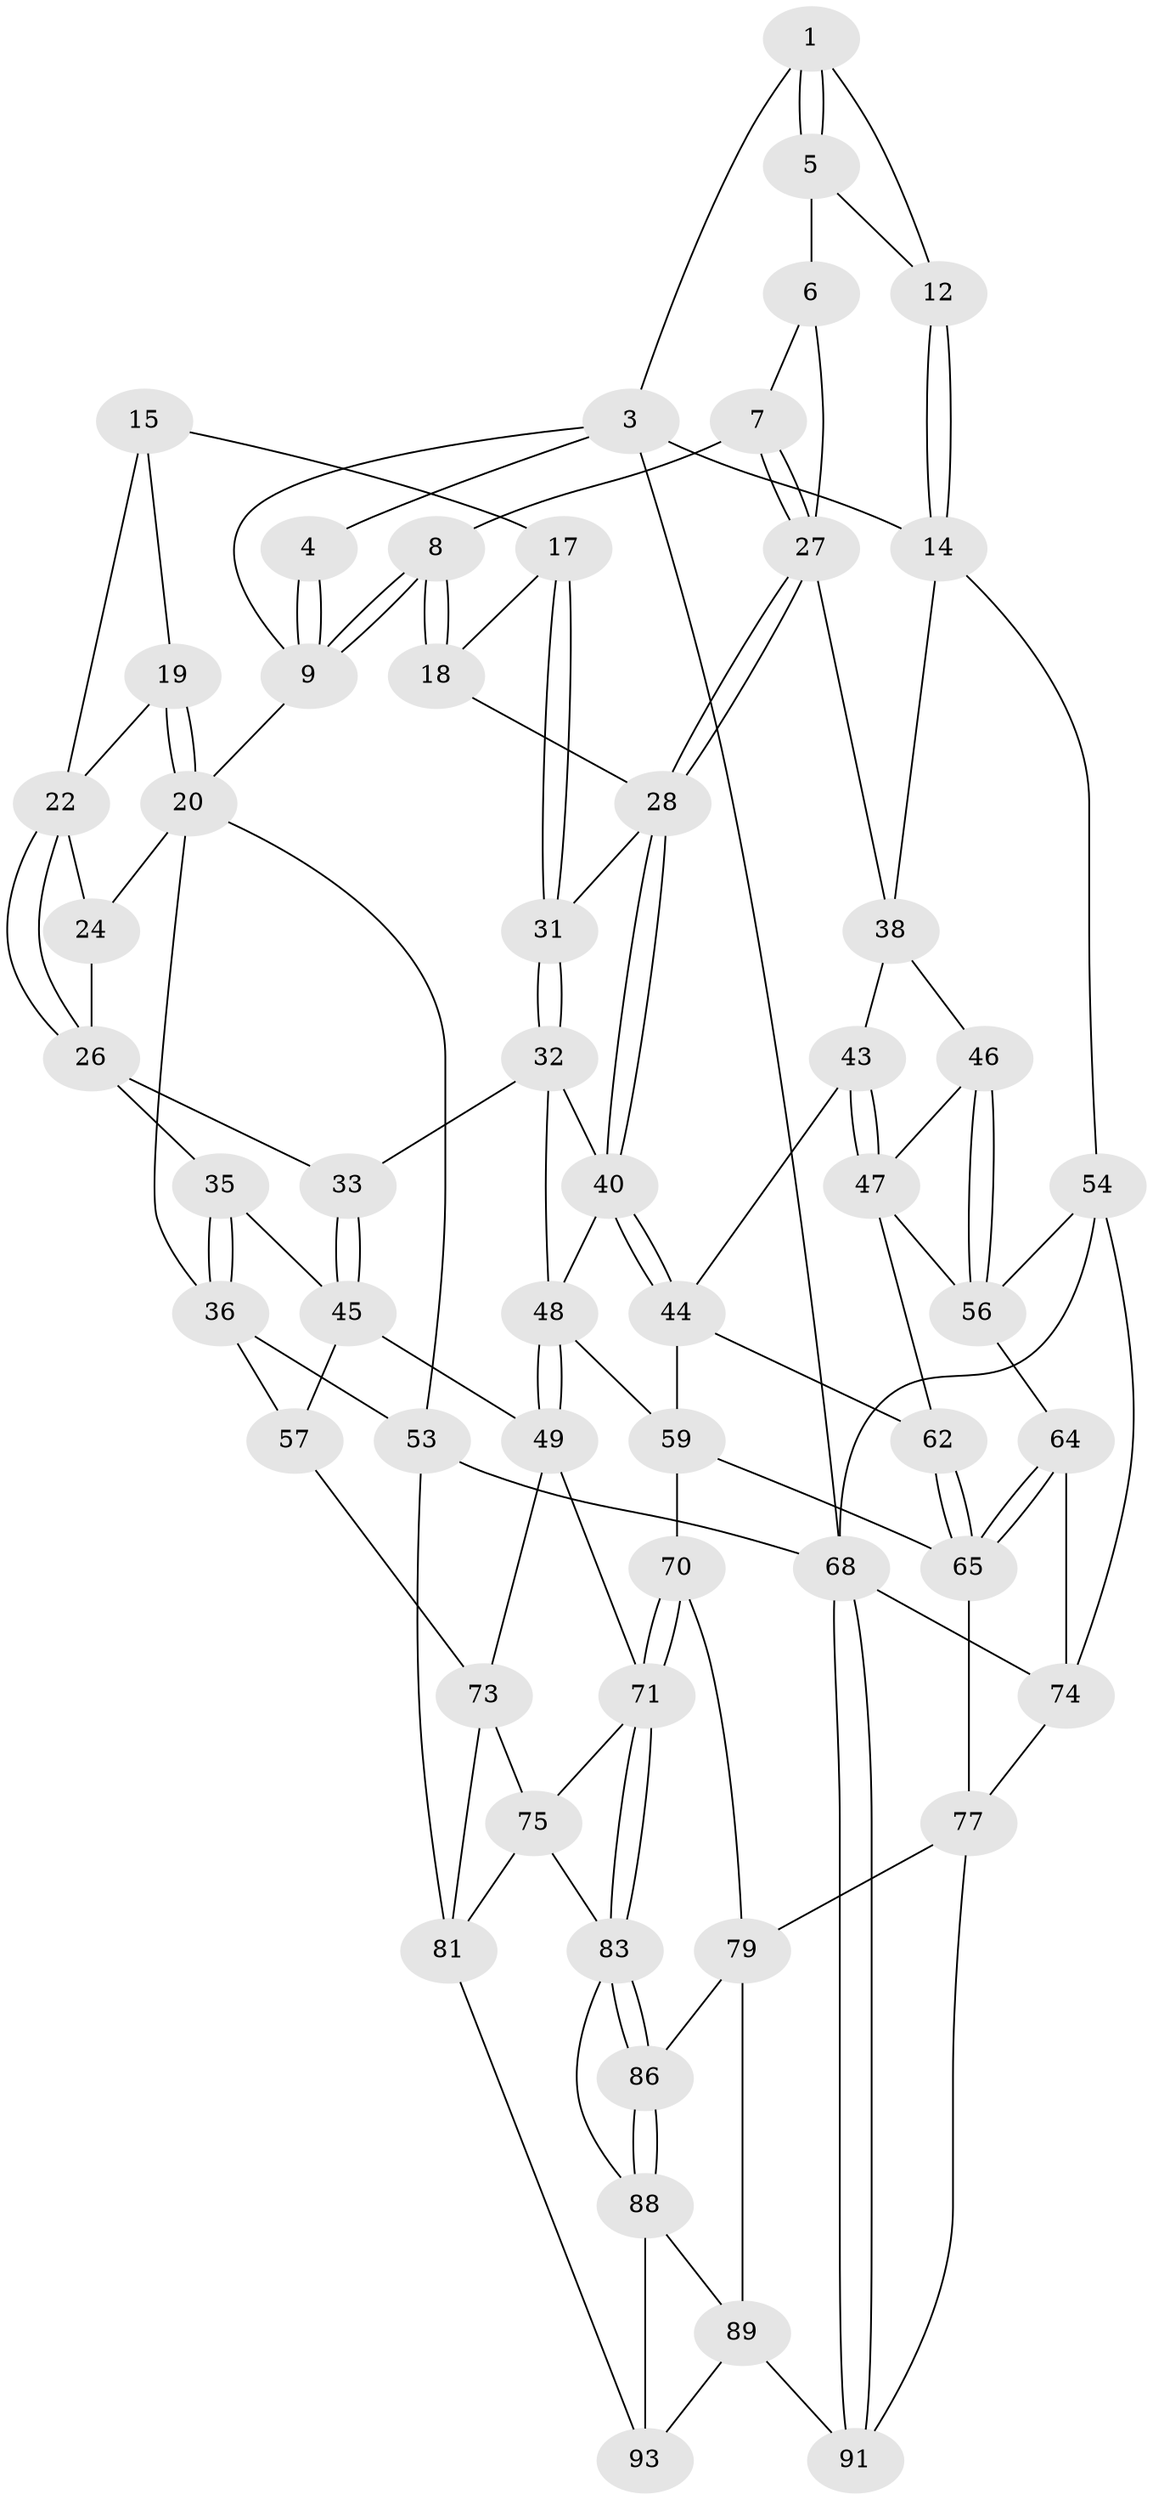 // original degree distribution, {3: 0.03225806451612903, 4: 0.21505376344086022, 5: 0.5483870967741935, 6: 0.20430107526881722}
// Generated by graph-tools (version 1.1) at 2025/42/03/06/25 10:42:28]
// undirected, 57 vertices, 128 edges
graph export_dot {
graph [start="1"]
  node [color=gray90,style=filled];
  1 [pos="+0.8664472734605543+0",super="+2"];
  3 [pos="+1+0",super="+10"];
  4 [pos="+0.8052743377768147+0"];
  5 [pos="+0.8744525217049491+0.08795978777394788",super="+13"];
  6 [pos="+0.6918243994939062+0.060053373457123166",super="+21"];
  7 [pos="+0.5863720158920339+0.033633123413085095"];
  8 [pos="+0.49909686700640077+0"];
  9 [pos="+0.5019549458913569+0",super="+11"];
  12 [pos="+0.9876059608376018+0.19137199031958588"];
  14 [pos="+1+0.19966085986005147",super="+37"];
  15 [pos="+0.10043167389896418+0.05959351859003672",super="+16"];
  17 [pos="+0.3409375522444846+0.1383220091482081"];
  18 [pos="+0.4377327413974199+0.010823350060289503"];
  19 [pos="+0.038970680951902106+0.10382091971849636"];
  20 [pos="+0+0.14552927088675244",super="+25"];
  22 [pos="+0.18678620205841076+0.20714384530443472",super="+23"];
  24 [pos="+0.07664445665768295+0.21362104222719994"];
  26 [pos="+0.12462744720576431+0.260987089372736",super="+34"];
  27 [pos="+0.6691506778144134+0.20555459808767407",super="+30"];
  28 [pos="+0.5845456773479816+0.3673737421346475",super="+29"];
  31 [pos="+0.34465437158017403+0.17437954142259343"];
  32 [pos="+0.33954140931646365+0.34394840479692046",super="+42"];
  33 [pos="+0.25490153791848424+0.3696370562757944"];
  35 [pos="+0.03497138188588757+0.36620011684834747"];
  36 [pos="+0+0.3795341255317569",super="+52"];
  38 [pos="+0.9640026457545233+0.44705585939438763",super="+39"];
  40 [pos="+0.5764490345011303+0.41594829645690024",super="+41"];
  43 [pos="+0.7880643907506928+0.39125253067815496"];
  44 [pos="+0.5924948430070202+0.43230495512448575",super="+58"];
  45 [pos="+0.14930183577368367+0.4529794301829022",super="+51"];
  46 [pos="+0.9364746386288529+0.47365993362306746"];
  47 [pos="+0.8201910264614014+0.540574825387973",super="+61"];
  48 [pos="+0.32913737584136743+0.5824967168743388",super="+60"];
  49 [pos="+0.3053345736597197+0.6063480314057438",super="+50"];
  53 [pos="+0+1"];
  54 [pos="+1+0.6450404371812067",super="+55"];
  56 [pos="+0.9839936978791162+0.6494284043426096",super="+63"];
  57 [pos="+0.02061258452229679+0.627491212489712"];
  59 [pos="+0.5729174498624521+0.6389568621858158",super="+67"];
  62 [pos="+0.762229570097647+0.584052171412165"];
  64 [pos="+0.838210648392147+0.7915231538556797"];
  65 [pos="+0.7632463897943699+0.8080918527268017",super="+66"];
  68 [pos="+1+1",super="+69"];
  70 [pos="+0.5507899560171905+0.6847231238086864"];
  71 [pos="+0.3578661553803014+0.7230986777902212",super="+72"];
  73 [pos="+0.17448955286763+0.7240283166337018",super="+76"];
  74 [pos="+0.8767444613602199+0.7897052195937706",super="+87"];
  75 [pos="+0.31646107572050075+0.7354104664960277",super="+85"];
  77 [pos="+0.7439409597468306+0.837920342376399",super="+78"];
  79 [pos="+0.6086343151489546+0.8767262293019161",super="+80"];
  81 [pos="+0.05727904626068904+1",super="+82"];
  83 [pos="+0.3728338381547075+0.7577424677449769",super="+84"];
  86 [pos="+0.4238639311917412+0.8158182619323953"];
  88 [pos="+0.4372693229414454+0.891933218224586",super="+90"];
  89 [pos="+0.6011211179072057+0.8826578609606408",super="+92"];
  91 [pos="+0.8091243714347889+1"];
  93 [pos="+0.38434412060341816+1"];
  1 -- 5;
  1 -- 5;
  1 -- 3;
  1 -- 12;
  3 -- 4;
  3 -- 9;
  3 -- 68;
  3 -- 14;
  4 -- 9;
  4 -- 9;
  5 -- 6 [weight=2];
  5 -- 12;
  6 -- 7;
  6 -- 27;
  7 -- 8;
  7 -- 27;
  7 -- 27;
  8 -- 9;
  8 -- 9;
  8 -- 18;
  8 -- 18;
  9 -- 20;
  12 -- 14;
  12 -- 14;
  14 -- 54;
  14 -- 38;
  15 -- 19;
  15 -- 17;
  15 -- 22;
  17 -- 18;
  17 -- 31;
  17 -- 31;
  18 -- 28;
  19 -- 20;
  19 -- 20;
  19 -- 22;
  20 -- 53;
  20 -- 24;
  20 -- 36;
  22 -- 26;
  22 -- 26;
  22 -- 24;
  24 -- 26;
  26 -- 33;
  26 -- 35;
  27 -- 28;
  27 -- 28;
  27 -- 38;
  28 -- 40;
  28 -- 40;
  28 -- 31;
  31 -- 32;
  31 -- 32;
  32 -- 33;
  32 -- 40;
  32 -- 48;
  33 -- 45;
  33 -- 45;
  35 -- 36;
  35 -- 36;
  35 -- 45;
  36 -- 57;
  36 -- 53;
  38 -- 46;
  38 -- 43;
  40 -- 44;
  40 -- 44;
  40 -- 48;
  43 -- 44;
  43 -- 47;
  43 -- 47;
  44 -- 59;
  44 -- 62;
  45 -- 57;
  45 -- 49;
  46 -- 47;
  46 -- 56;
  46 -- 56;
  47 -- 56;
  47 -- 62;
  48 -- 49;
  48 -- 49;
  48 -- 59;
  49 -- 71;
  49 -- 73;
  53 -- 68;
  53 -- 81;
  54 -- 68;
  54 -- 56;
  54 -- 74;
  56 -- 64;
  57 -- 73;
  59 -- 70;
  59 -- 65;
  62 -- 65;
  62 -- 65;
  64 -- 65;
  64 -- 65;
  64 -- 74;
  65 -- 77;
  68 -- 91;
  68 -- 91;
  68 -- 74;
  70 -- 71;
  70 -- 71;
  70 -- 79;
  71 -- 83;
  71 -- 83;
  71 -- 75;
  73 -- 81;
  73 -- 75;
  74 -- 77;
  75 -- 81;
  75 -- 83;
  77 -- 91;
  77 -- 79;
  79 -- 89;
  79 -- 86;
  81 -- 93;
  83 -- 86;
  83 -- 86;
  83 -- 88;
  86 -- 88;
  86 -- 88;
  88 -- 89;
  88 -- 93;
  89 -- 91;
  89 -- 93;
}
